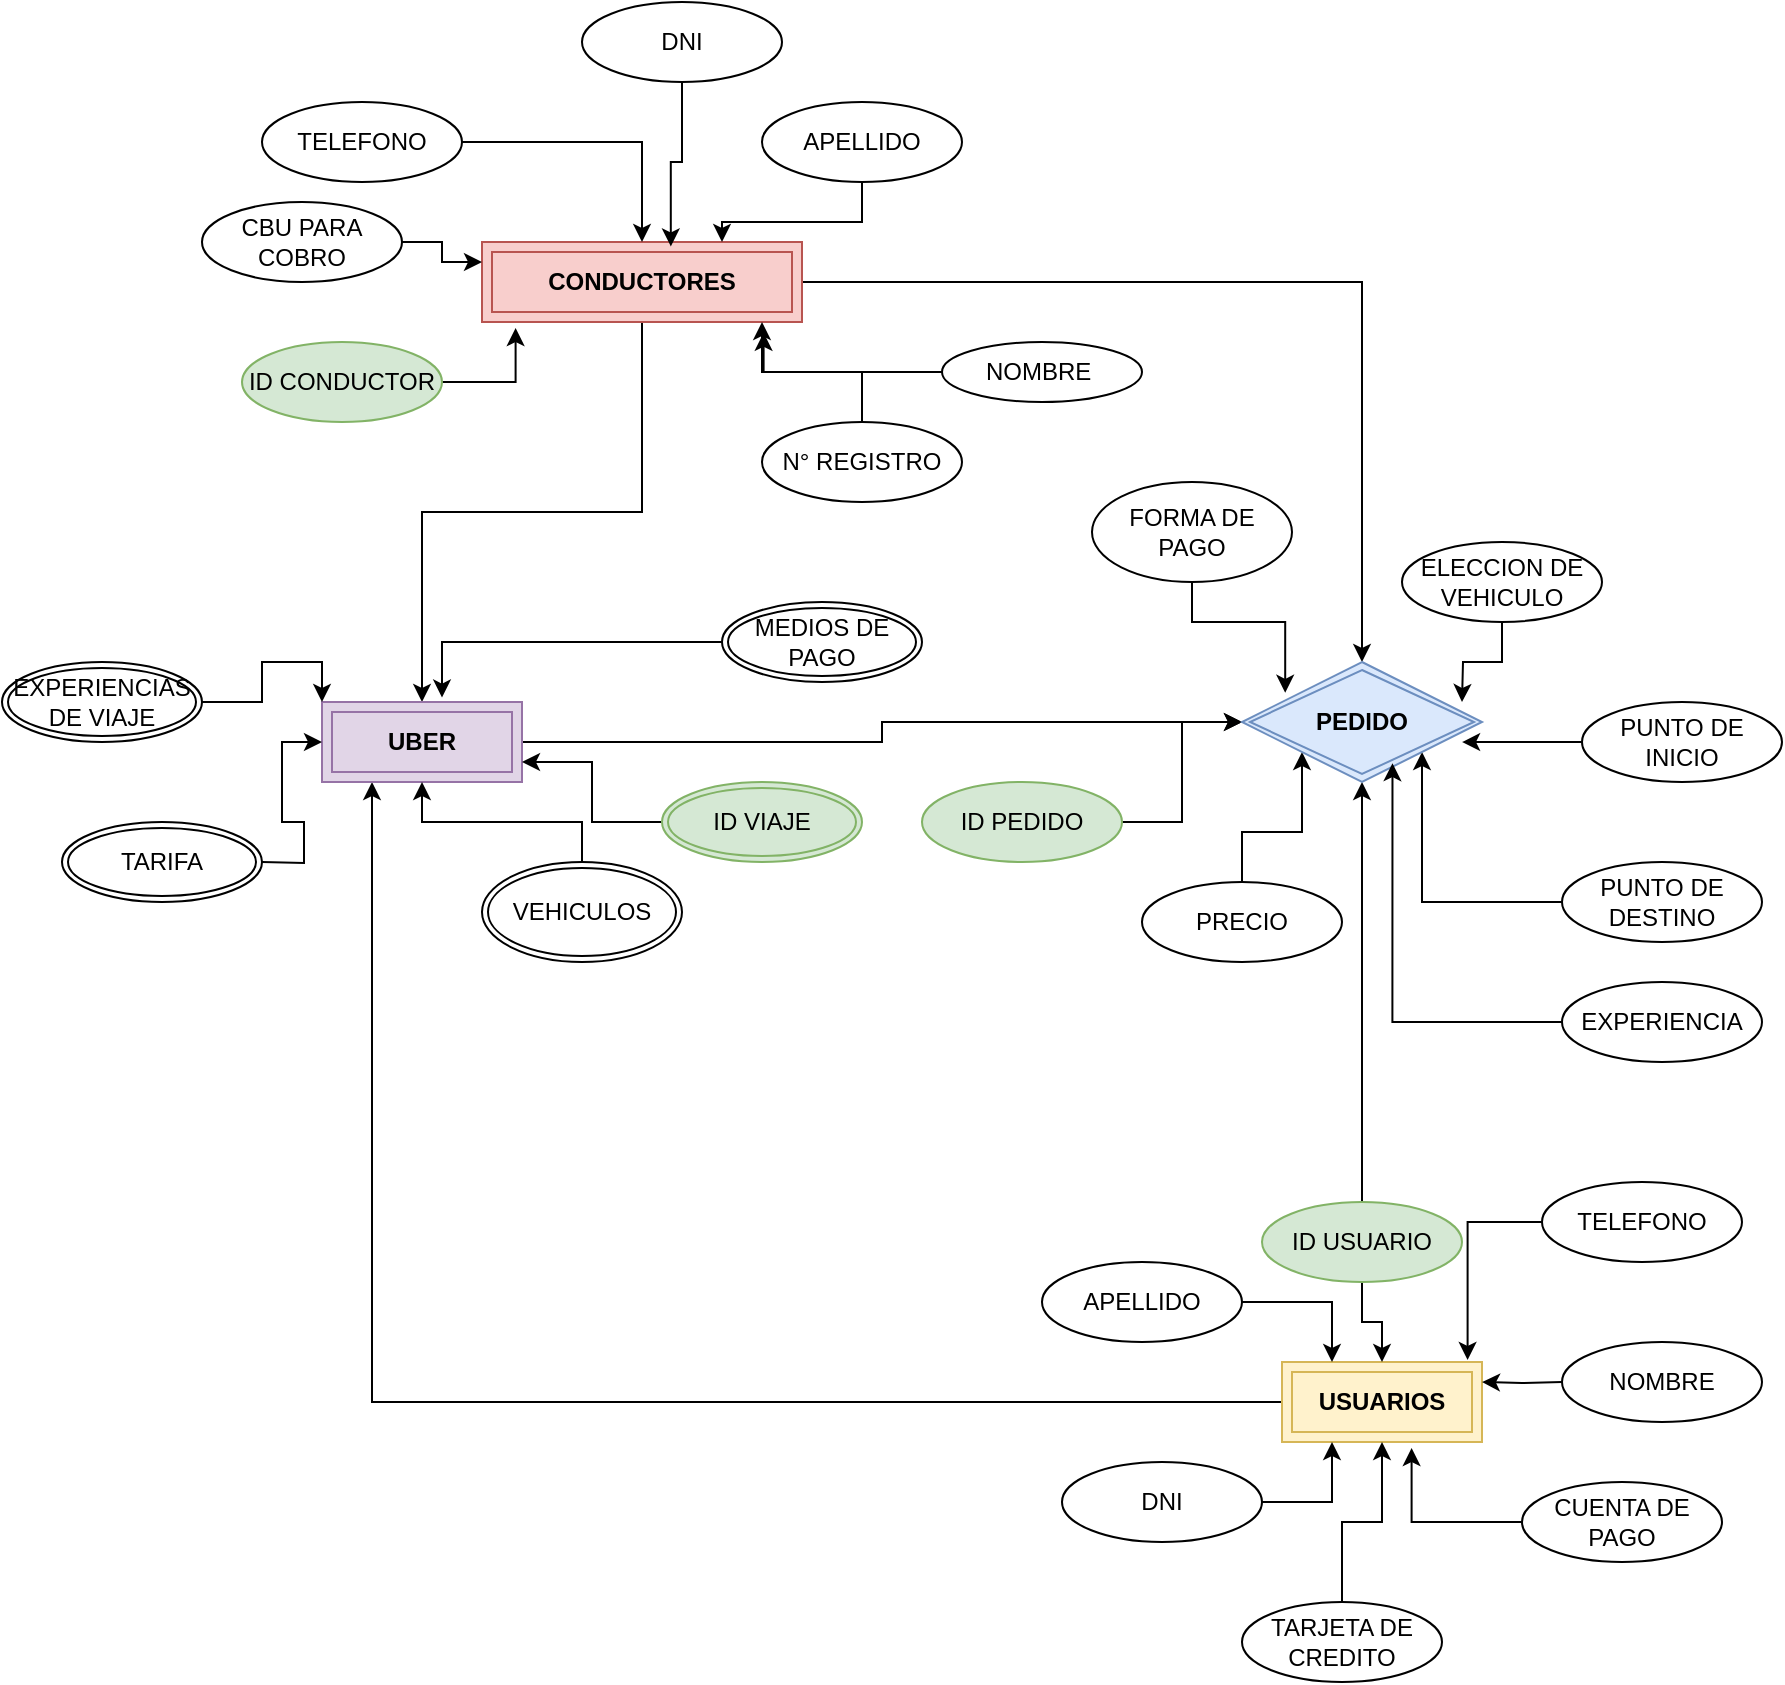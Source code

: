 <mxfile version="21.3.2" type="device">
  <diagram id="R2lEEEUBdFMjLlhIrx00" name="Page-1">
    <mxGraphModel dx="2450" dy="549" grid="1" gridSize="10" guides="1" tooltips="1" connect="1" arrows="1" fold="1" page="1" pageScale="1" pageWidth="1400" pageHeight="850" math="0" shadow="0" extFonts="Permanent Marker^https://fonts.googleapis.com/css?family=Permanent+Marker">
      <root>
        <mxCell id="0" />
        <mxCell id="1" parent="0" />
        <mxCell id="uFmuWGO_P1rM7ocBOxt7-62" style="edgeStyle=orthogonalEdgeStyle;rounded=0;orthogonalLoop=1;jettySize=auto;html=1;entryX=0.5;entryY=0;entryDx=0;entryDy=0;" parent="1" source="uFmuWGO_P1rM7ocBOxt7-10" target="uFmuWGO_P1rM7ocBOxt7-55" edge="1">
          <mxGeometry relative="1" as="geometry" />
        </mxCell>
        <mxCell id="uFmuWGO_P1rM7ocBOxt7-63" style="edgeStyle=orthogonalEdgeStyle;rounded=0;orthogonalLoop=1;jettySize=auto;html=1;" parent="1" source="uFmuWGO_P1rM7ocBOxt7-10" target="uFmuWGO_P1rM7ocBOxt7-34" edge="1">
          <mxGeometry relative="1" as="geometry" />
        </mxCell>
        <mxCell id="uFmuWGO_P1rM7ocBOxt7-10" value="&lt;b&gt;CONDUCTORES&lt;/b&gt;" style="shape=ext;margin=3;double=1;whiteSpace=wrap;html=1;align=center;fillColor=#f8cecc;strokeColor=#b85450;" parent="1" vertex="1">
          <mxGeometry x="180" y="150" width="160" height="40" as="geometry" />
        </mxCell>
        <mxCell id="uFmuWGO_P1rM7ocBOxt7-11" style="edgeStyle=orthogonalEdgeStyle;rounded=0;orthogonalLoop=1;jettySize=auto;html=1;entryX=0.105;entryY=1.075;entryDx=0;entryDy=0;entryPerimeter=0;" parent="1" source="uFmuWGO_P1rM7ocBOxt7-12" target="uFmuWGO_P1rM7ocBOxt7-10" edge="1">
          <mxGeometry relative="1" as="geometry" />
        </mxCell>
        <mxCell id="uFmuWGO_P1rM7ocBOxt7-12" value="ID CONDUCTOR" style="ellipse;whiteSpace=wrap;html=1;align=center;fillColor=#d5e8d4;strokeColor=#82b366;" parent="1" vertex="1">
          <mxGeometry x="60" y="200" width="100" height="40" as="geometry" />
        </mxCell>
        <mxCell id="uFmuWGO_P1rM7ocBOxt7-13" style="edgeStyle=orthogonalEdgeStyle;rounded=0;orthogonalLoop=1;jettySize=auto;html=1;" parent="1" source="uFmuWGO_P1rM7ocBOxt7-14" target="uFmuWGO_P1rM7ocBOxt7-10" edge="1">
          <mxGeometry relative="1" as="geometry">
            <Array as="points">
              <mxPoint x="320" y="215" />
            </Array>
          </mxGeometry>
        </mxCell>
        <mxCell id="uFmuWGO_P1rM7ocBOxt7-14" value="NOMBRE&amp;nbsp;" style="ellipse;whiteSpace=wrap;html=1;align=center;" parent="1" vertex="1">
          <mxGeometry x="410" y="200" width="100" height="30" as="geometry" />
        </mxCell>
        <mxCell id="uFmuWGO_P1rM7ocBOxt7-15" style="edgeStyle=orthogonalEdgeStyle;rounded=0;orthogonalLoop=1;jettySize=auto;html=1;entryX=0.88;entryY=1.135;entryDx=0;entryDy=0;entryPerimeter=0;" parent="1" source="uFmuWGO_P1rM7ocBOxt7-16" target="uFmuWGO_P1rM7ocBOxt7-10" edge="1">
          <mxGeometry relative="1" as="geometry" />
        </mxCell>
        <mxCell id="uFmuWGO_P1rM7ocBOxt7-16" value="N° REGISTRO" style="ellipse;whiteSpace=wrap;html=1;align=center;" parent="1" vertex="1">
          <mxGeometry x="320" y="240" width="100" height="40" as="geometry" />
        </mxCell>
        <mxCell id="uFmuWGO_P1rM7ocBOxt7-17" style="edgeStyle=orthogonalEdgeStyle;rounded=0;orthogonalLoop=1;jettySize=auto;html=1;entryX=0.5;entryY=0;entryDx=0;entryDy=0;" parent="1" source="uFmuWGO_P1rM7ocBOxt7-18" target="uFmuWGO_P1rM7ocBOxt7-10" edge="1">
          <mxGeometry relative="1" as="geometry" />
        </mxCell>
        <mxCell id="uFmuWGO_P1rM7ocBOxt7-18" value="TELEFONO" style="ellipse;whiteSpace=wrap;html=1;align=center;" parent="1" vertex="1">
          <mxGeometry x="70" y="80" width="100" height="40" as="geometry" />
        </mxCell>
        <mxCell id="uFmuWGO_P1rM7ocBOxt7-19" style="edgeStyle=orthogonalEdgeStyle;rounded=0;orthogonalLoop=1;jettySize=auto;html=1;entryX=0.75;entryY=0;entryDx=0;entryDy=0;" parent="1" source="uFmuWGO_P1rM7ocBOxt7-20" target="uFmuWGO_P1rM7ocBOxt7-10" edge="1">
          <mxGeometry relative="1" as="geometry" />
        </mxCell>
        <mxCell id="uFmuWGO_P1rM7ocBOxt7-20" value="APELLIDO" style="ellipse;whiteSpace=wrap;html=1;align=center;" parent="1" vertex="1">
          <mxGeometry x="320" y="80" width="100" height="40" as="geometry" />
        </mxCell>
        <mxCell id="uFmuWGO_P1rM7ocBOxt7-21" style="edgeStyle=orthogonalEdgeStyle;rounded=0;orthogonalLoop=1;jettySize=auto;html=1;entryX=0;entryY=0.25;entryDx=0;entryDy=0;" parent="1" source="uFmuWGO_P1rM7ocBOxt7-22" target="uFmuWGO_P1rM7ocBOxt7-10" edge="1">
          <mxGeometry relative="1" as="geometry" />
        </mxCell>
        <mxCell id="uFmuWGO_P1rM7ocBOxt7-22" value="CBU PARA COBRO" style="ellipse;whiteSpace=wrap;html=1;align=center;" parent="1" vertex="1">
          <mxGeometry x="40" y="130" width="100" height="40" as="geometry" />
        </mxCell>
        <mxCell id="uFmuWGO_P1rM7ocBOxt7-64" style="edgeStyle=orthogonalEdgeStyle;rounded=0;orthogonalLoop=1;jettySize=auto;html=1;entryX=0.25;entryY=1;entryDx=0;entryDy=0;" parent="1" source="uFmuWGO_P1rM7ocBOxt7-23" target="uFmuWGO_P1rM7ocBOxt7-34" edge="1">
          <mxGeometry relative="1" as="geometry" />
        </mxCell>
        <mxCell id="uFmuWGO_P1rM7ocBOxt7-23" value="&lt;b&gt;USUARIOS&lt;/b&gt;" style="shape=ext;margin=3;double=1;whiteSpace=wrap;html=1;align=center;fillColor=#fff2cc;strokeColor=#d6b656;" parent="1" vertex="1">
          <mxGeometry x="580" y="710" width="100" height="40" as="geometry" />
        </mxCell>
        <mxCell id="uFmuWGO_P1rM7ocBOxt7-24" style="edgeStyle=orthogonalEdgeStyle;rounded=0;orthogonalLoop=1;jettySize=auto;html=1;" parent="1" source="uFmuWGO_P1rM7ocBOxt7-25" target="uFmuWGO_P1rM7ocBOxt7-23" edge="1">
          <mxGeometry relative="1" as="geometry">
            <mxPoint x="620" y="700" as="targetPoint" />
            <Array as="points" />
          </mxGeometry>
        </mxCell>
        <mxCell id="uFmuWGO_P1rM7ocBOxt7-61" style="edgeStyle=orthogonalEdgeStyle;rounded=0;orthogonalLoop=1;jettySize=auto;html=1;entryX=0.5;entryY=1;entryDx=0;entryDy=0;" parent="1" source="uFmuWGO_P1rM7ocBOxt7-25" target="uFmuWGO_P1rM7ocBOxt7-55" edge="1">
          <mxGeometry relative="1" as="geometry" />
        </mxCell>
        <mxCell id="uFmuWGO_P1rM7ocBOxt7-25" value="ID USUARIO" style="ellipse;whiteSpace=wrap;html=1;align=center;fillColor=#d5e8d4;strokeColor=#82b366;" parent="1" vertex="1">
          <mxGeometry x="570" y="630" width="100" height="40" as="geometry" />
        </mxCell>
        <mxCell id="uFmuWGO_P1rM7ocBOxt7-26" style="edgeStyle=orthogonalEdgeStyle;rounded=0;orthogonalLoop=1;jettySize=auto;html=1;entryX=0.928;entryY=-0.025;entryDx=0;entryDy=0;entryPerimeter=0;" parent="1" source="uFmuWGO_P1rM7ocBOxt7-27" target="uFmuWGO_P1rM7ocBOxt7-23" edge="1">
          <mxGeometry relative="1" as="geometry" />
        </mxCell>
        <mxCell id="uFmuWGO_P1rM7ocBOxt7-27" value="TELEFONO" style="ellipse;whiteSpace=wrap;html=1;align=center;" parent="1" vertex="1">
          <mxGeometry x="710" y="620" width="100" height="40" as="geometry" />
        </mxCell>
        <mxCell id="uFmuWGO_P1rM7ocBOxt7-28" style="edgeStyle=orthogonalEdgeStyle;rounded=0;orthogonalLoop=1;jettySize=auto;html=1;entryX=1;entryY=0.25;entryDx=0;entryDy=0;" parent="1" target="uFmuWGO_P1rM7ocBOxt7-23" edge="1">
          <mxGeometry relative="1" as="geometry">
            <mxPoint x="720" y="720" as="sourcePoint" />
          </mxGeometry>
        </mxCell>
        <mxCell id="uFmuWGO_P1rM7ocBOxt7-29" style="edgeStyle=orthogonalEdgeStyle;rounded=0;orthogonalLoop=1;jettySize=auto;html=1;exitX=0;exitY=0.5;exitDx=0;exitDy=0;entryX=0.648;entryY=1.075;entryDx=0;entryDy=0;entryPerimeter=0;" parent="1" source="uFmuWGO_P1rM7ocBOxt7-30" target="uFmuWGO_P1rM7ocBOxt7-23" edge="1">
          <mxGeometry relative="1" as="geometry" />
        </mxCell>
        <mxCell id="uFmuWGO_P1rM7ocBOxt7-30" value="CUENTA DE PAGO" style="ellipse;whiteSpace=wrap;html=1;align=center;" parent="1" vertex="1">
          <mxGeometry x="700" y="770" width="100" height="40" as="geometry" />
        </mxCell>
        <mxCell id="uFmuWGO_P1rM7ocBOxt7-31" style="edgeStyle=orthogonalEdgeStyle;rounded=0;orthogonalLoop=1;jettySize=auto;html=1;entryX=0.25;entryY=0;entryDx=0;entryDy=0;" parent="1" source="uFmuWGO_P1rM7ocBOxt7-32" target="uFmuWGO_P1rM7ocBOxt7-23" edge="1">
          <mxGeometry relative="1" as="geometry" />
        </mxCell>
        <mxCell id="uFmuWGO_P1rM7ocBOxt7-32" value="APELLIDO" style="ellipse;whiteSpace=wrap;html=1;align=center;" parent="1" vertex="1">
          <mxGeometry x="460" y="660" width="100" height="40" as="geometry" />
        </mxCell>
        <mxCell id="uFmuWGO_P1rM7ocBOxt7-33" value="NOMBRE" style="ellipse;whiteSpace=wrap;html=1;align=center;" parent="1" vertex="1">
          <mxGeometry x="720" y="700" width="100" height="40" as="geometry" />
        </mxCell>
        <mxCell id="uFmuWGO_P1rM7ocBOxt7-60" style="edgeStyle=orthogonalEdgeStyle;rounded=0;orthogonalLoop=1;jettySize=auto;html=1;" parent="1" source="uFmuWGO_P1rM7ocBOxt7-34" target="uFmuWGO_P1rM7ocBOxt7-55" edge="1">
          <mxGeometry relative="1" as="geometry" />
        </mxCell>
        <mxCell id="uFmuWGO_P1rM7ocBOxt7-34" value="&lt;b&gt;UBER&lt;/b&gt;" style="shape=ext;margin=3;double=1;whiteSpace=wrap;html=1;align=center;fillColor=#e1d5e7;strokeColor=#9673a6;" parent="1" vertex="1">
          <mxGeometry x="100" y="380" width="100" height="40" as="geometry" />
        </mxCell>
        <mxCell id="uFmuWGO_P1rM7ocBOxt7-40" style="edgeStyle=orthogonalEdgeStyle;rounded=0;orthogonalLoop=1;jettySize=auto;html=1;exitX=0.5;exitY=0;exitDx=0;exitDy=0;entryX=0;entryY=0.5;entryDx=0;entryDy=0;" parent="1" target="uFmuWGO_P1rM7ocBOxt7-34" edge="1">
          <mxGeometry relative="1" as="geometry">
            <mxPoint x="70" y="460" as="sourcePoint" />
          </mxGeometry>
        </mxCell>
        <mxCell id="uFmuWGO_P1rM7ocBOxt7-35" value="TARIFA" style="ellipse;shape=doubleEllipse;margin=3;whiteSpace=wrap;html=1;align=center;" parent="1" vertex="1">
          <mxGeometry x="-30" y="440" width="100" height="40" as="geometry" />
        </mxCell>
        <mxCell id="uFmuWGO_P1rM7ocBOxt7-43" style="edgeStyle=orthogonalEdgeStyle;rounded=0;orthogonalLoop=1;jettySize=auto;html=1;entryX=0.6;entryY=-0.055;entryDx=0;entryDy=0;entryPerimeter=0;" parent="1" source="uFmuWGO_P1rM7ocBOxt7-36" target="uFmuWGO_P1rM7ocBOxt7-34" edge="1">
          <mxGeometry relative="1" as="geometry" />
        </mxCell>
        <mxCell id="uFmuWGO_P1rM7ocBOxt7-36" value="MEDIOS DE PAGO" style="ellipse;shape=doubleEllipse;margin=3;whiteSpace=wrap;html=1;align=center;" parent="1" vertex="1">
          <mxGeometry x="300" y="330" width="100" height="40" as="geometry" />
        </mxCell>
        <mxCell id="uFmuWGO_P1rM7ocBOxt7-42" style="edgeStyle=orthogonalEdgeStyle;rounded=0;orthogonalLoop=1;jettySize=auto;html=1;entryX=1;entryY=0.75;entryDx=0;entryDy=0;" parent="1" source="uFmuWGO_P1rM7ocBOxt7-38" target="uFmuWGO_P1rM7ocBOxt7-34" edge="1">
          <mxGeometry relative="1" as="geometry" />
        </mxCell>
        <mxCell id="uFmuWGO_P1rM7ocBOxt7-38" value="ID VIAJE" style="ellipse;shape=doubleEllipse;margin=3;whiteSpace=wrap;html=1;align=center;fillColor=#d5e8d4;strokeColor=#82b366;" parent="1" vertex="1">
          <mxGeometry x="270" y="420" width="100" height="40" as="geometry" />
        </mxCell>
        <mxCell id="uFmuWGO_P1rM7ocBOxt7-41" style="edgeStyle=orthogonalEdgeStyle;rounded=0;orthogonalLoop=1;jettySize=auto;html=1;entryX=0.5;entryY=1;entryDx=0;entryDy=0;" parent="1" source="uFmuWGO_P1rM7ocBOxt7-39" target="uFmuWGO_P1rM7ocBOxt7-34" edge="1">
          <mxGeometry relative="1" as="geometry" />
        </mxCell>
        <mxCell id="uFmuWGO_P1rM7ocBOxt7-39" value="VEHICULOS" style="ellipse;shape=doubleEllipse;margin=3;whiteSpace=wrap;html=1;align=center;" parent="1" vertex="1">
          <mxGeometry x="180" y="460" width="100" height="50" as="geometry" />
        </mxCell>
        <mxCell id="uFmuWGO_P1rM7ocBOxt7-45" style="edgeStyle=orthogonalEdgeStyle;rounded=0;orthogonalLoop=1;jettySize=auto;html=1;" parent="1" source="uFmuWGO_P1rM7ocBOxt7-46" target="uFmuWGO_P1rM7ocBOxt7-55" edge="1">
          <mxGeometry relative="1" as="geometry" />
        </mxCell>
        <mxCell id="uFmuWGO_P1rM7ocBOxt7-46" value="ID PEDIDO" style="ellipse;whiteSpace=wrap;html=1;align=center;fillColor=#d5e8d4;strokeColor=#82b366;" parent="1" vertex="1">
          <mxGeometry x="400" y="420" width="100" height="40" as="geometry" />
        </mxCell>
        <mxCell id="uFmuWGO_P1rM7ocBOxt7-47" style="edgeStyle=orthogonalEdgeStyle;rounded=0;orthogonalLoop=1;jettySize=auto;html=1;entryX=0;entryY=1;entryDx=0;entryDy=0;" parent="1" source="uFmuWGO_P1rM7ocBOxt7-48" target="uFmuWGO_P1rM7ocBOxt7-55" edge="1">
          <mxGeometry relative="1" as="geometry" />
        </mxCell>
        <mxCell id="uFmuWGO_P1rM7ocBOxt7-48" value="PRECIO" style="ellipse;whiteSpace=wrap;html=1;align=center;" parent="1" vertex="1">
          <mxGeometry x="510" y="470" width="100" height="40" as="geometry" />
        </mxCell>
        <mxCell id="uFmuWGO_P1rM7ocBOxt7-49" style="edgeStyle=orthogonalEdgeStyle;rounded=0;orthogonalLoop=1;jettySize=auto;html=1;entryX=1;entryY=1;entryDx=0;entryDy=0;" parent="1" source="uFmuWGO_P1rM7ocBOxt7-50" target="uFmuWGO_P1rM7ocBOxt7-55" edge="1">
          <mxGeometry relative="1" as="geometry" />
        </mxCell>
        <mxCell id="uFmuWGO_P1rM7ocBOxt7-50" value="PUNTO DE DESTINO" style="ellipse;whiteSpace=wrap;html=1;align=center;" parent="1" vertex="1">
          <mxGeometry x="720" y="460" width="100" height="40" as="geometry" />
        </mxCell>
        <mxCell id="uFmuWGO_P1rM7ocBOxt7-51" style="edgeStyle=orthogonalEdgeStyle;rounded=0;orthogonalLoop=1;jettySize=auto;html=1;entryX=0.18;entryY=0.257;entryDx=0;entryDy=0;entryPerimeter=0;" parent="1" source="uFmuWGO_P1rM7ocBOxt7-52" target="uFmuWGO_P1rM7ocBOxt7-55" edge="1">
          <mxGeometry relative="1" as="geometry" />
        </mxCell>
        <mxCell id="uFmuWGO_P1rM7ocBOxt7-52" value="FORMA DE PAGO" style="ellipse;whiteSpace=wrap;html=1;align=center;" parent="1" vertex="1">
          <mxGeometry x="485" y="270" width="100" height="50" as="geometry" />
        </mxCell>
        <mxCell id="uFmuWGO_P1rM7ocBOxt7-53" style="edgeStyle=orthogonalEdgeStyle;rounded=0;orthogonalLoop=1;jettySize=auto;html=1;entryX=1;entryY=0.25;entryDx=0;entryDy=0;" parent="1" source="uFmuWGO_P1rM7ocBOxt7-54" edge="1">
          <mxGeometry relative="1" as="geometry">
            <mxPoint x="670" y="380" as="targetPoint" />
          </mxGeometry>
        </mxCell>
        <mxCell id="uFmuWGO_P1rM7ocBOxt7-54" value="ELECCION DE VEHICULO" style="ellipse;whiteSpace=wrap;html=1;align=center;" parent="1" vertex="1">
          <mxGeometry x="640" y="300" width="100" height="40" as="geometry" />
        </mxCell>
        <mxCell id="uFmuWGO_P1rM7ocBOxt7-55" value="&lt;b&gt;PEDIDO&lt;/b&gt;" style="shape=rhombus;double=1;perimeter=rhombusPerimeter;whiteSpace=wrap;html=1;align=center;fillColor=#dae8fc;strokeColor=#6c8ebf;" parent="1" vertex="1">
          <mxGeometry x="560" y="360" width="120" height="60" as="geometry" />
        </mxCell>
        <mxCell id="uFmuWGO_P1rM7ocBOxt7-56" style="edgeStyle=orthogonalEdgeStyle;rounded=0;orthogonalLoop=1;jettySize=auto;html=1;entryX=0.917;entryY=0.667;entryDx=0;entryDy=0;entryPerimeter=0;" parent="1" source="uFmuWGO_P1rM7ocBOxt7-57" target="uFmuWGO_P1rM7ocBOxt7-55" edge="1">
          <mxGeometry relative="1" as="geometry" />
        </mxCell>
        <mxCell id="uFmuWGO_P1rM7ocBOxt7-57" value="PUNTO DE INICIO" style="ellipse;whiteSpace=wrap;html=1;align=center;" parent="1" vertex="1">
          <mxGeometry x="730" y="380" width="100" height="40" as="geometry" />
        </mxCell>
        <mxCell id="olNGNiz8s_b3hs19Wg0t-2" style="edgeStyle=orthogonalEdgeStyle;rounded=0;orthogonalLoop=1;jettySize=auto;html=1;entryX=0.59;entryY=0.055;entryDx=0;entryDy=0;entryPerimeter=0;" parent="1" source="olNGNiz8s_b3hs19Wg0t-1" target="uFmuWGO_P1rM7ocBOxt7-10" edge="1">
          <mxGeometry relative="1" as="geometry" />
        </mxCell>
        <mxCell id="olNGNiz8s_b3hs19Wg0t-1" value="DNI" style="ellipse;whiteSpace=wrap;html=1;align=center;" parent="1" vertex="1">
          <mxGeometry x="230" y="30" width="100" height="40" as="geometry" />
        </mxCell>
        <mxCell id="olNGNiz8s_b3hs19Wg0t-4" style="edgeStyle=orthogonalEdgeStyle;rounded=0;orthogonalLoop=1;jettySize=auto;html=1;entryX=0.627;entryY=0.843;entryDx=0;entryDy=0;entryPerimeter=0;" parent="1" source="olNGNiz8s_b3hs19Wg0t-3" target="uFmuWGO_P1rM7ocBOxt7-55" edge="1">
          <mxGeometry relative="1" as="geometry" />
        </mxCell>
        <mxCell id="olNGNiz8s_b3hs19Wg0t-3" value="EXPERIENCIA" style="ellipse;whiteSpace=wrap;html=1;align=center;" parent="1" vertex="1">
          <mxGeometry x="720" y="520" width="100" height="40" as="geometry" />
        </mxCell>
        <mxCell id="olNGNiz8s_b3hs19Wg0t-6" style="edgeStyle=orthogonalEdgeStyle;rounded=0;orthogonalLoop=1;jettySize=auto;html=1;entryX=0.25;entryY=1;entryDx=0;entryDy=0;" parent="1" source="olNGNiz8s_b3hs19Wg0t-5" target="uFmuWGO_P1rM7ocBOxt7-23" edge="1">
          <mxGeometry relative="1" as="geometry" />
        </mxCell>
        <mxCell id="olNGNiz8s_b3hs19Wg0t-5" value="DNI" style="ellipse;whiteSpace=wrap;html=1;align=center;" parent="1" vertex="1">
          <mxGeometry x="470" y="760" width="100" height="40" as="geometry" />
        </mxCell>
        <mxCell id="olNGNiz8s_b3hs19Wg0t-8" style="edgeStyle=orthogonalEdgeStyle;rounded=0;orthogonalLoop=1;jettySize=auto;html=1;entryX=0.5;entryY=1;entryDx=0;entryDy=0;" parent="1" source="olNGNiz8s_b3hs19Wg0t-7" target="uFmuWGO_P1rM7ocBOxt7-23" edge="1">
          <mxGeometry relative="1" as="geometry" />
        </mxCell>
        <mxCell id="olNGNiz8s_b3hs19Wg0t-7" value="TARJETA DE CREDITO" style="ellipse;whiteSpace=wrap;html=1;align=center;" parent="1" vertex="1">
          <mxGeometry x="560" y="830" width="100" height="40" as="geometry" />
        </mxCell>
        <mxCell id="olNGNiz8s_b3hs19Wg0t-10" style="edgeStyle=orthogonalEdgeStyle;rounded=0;orthogonalLoop=1;jettySize=auto;html=1;entryX=0;entryY=0;entryDx=0;entryDy=0;" parent="1" source="olNGNiz8s_b3hs19Wg0t-9" target="uFmuWGO_P1rM7ocBOxt7-34" edge="1">
          <mxGeometry relative="1" as="geometry" />
        </mxCell>
        <mxCell id="olNGNiz8s_b3hs19Wg0t-9" value="EXPERIENCIAS DE VIAJE" style="ellipse;shape=doubleEllipse;margin=3;whiteSpace=wrap;html=1;align=center;" parent="1" vertex="1">
          <mxGeometry x="-60" y="360" width="100" height="40" as="geometry" />
        </mxCell>
      </root>
    </mxGraphModel>
  </diagram>
</mxfile>
